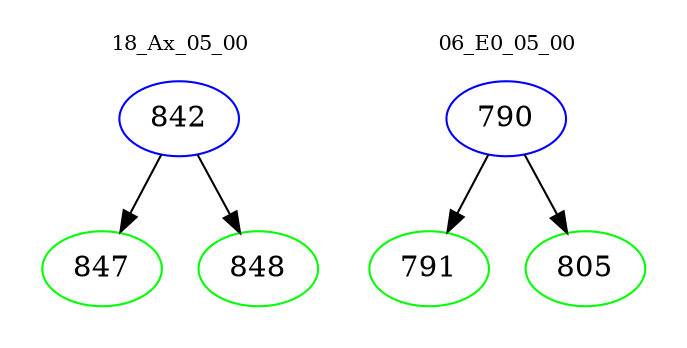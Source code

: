 digraph{
subgraph cluster_0 {
color = white
label = "18_Ax_05_00";
fontsize=10;
T0_842 [label="842", color="blue"]
T0_842 -> T0_847 [color="black"]
T0_847 [label="847", color="green"]
T0_842 -> T0_848 [color="black"]
T0_848 [label="848", color="green"]
}
subgraph cluster_1 {
color = white
label = "06_E0_05_00";
fontsize=10;
T1_790 [label="790", color="blue"]
T1_790 -> T1_791 [color="black"]
T1_791 [label="791", color="green"]
T1_790 -> T1_805 [color="black"]
T1_805 [label="805", color="green"]
}
}
